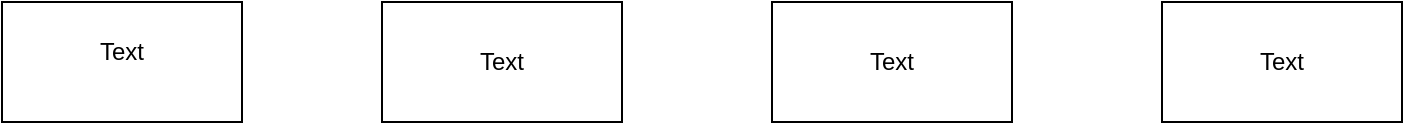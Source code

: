 <mxfile version="24.4.6" type="github">
  <diagram name="Page-1" id="4yDAOpJOvNTM4EUQDiRd">
    <mxGraphModel dx="1050" dy="557" grid="1" gridSize="10" guides="1" tooltips="1" connect="1" arrows="1" fold="1" page="1" pageScale="1" pageWidth="850" pageHeight="1100" math="0" shadow="0">
      <root>
        <object label="" id="0">
          <mxCell />
        </object>
        <mxCell id="1" parent="0" />
        <mxCell id="OuBtqBbemlQRufexGhTb-1" value="" style="rounded=0;whiteSpace=wrap;html=1;" vertex="1" parent="1">
          <mxGeometry x="425" y="220" width="120" height="60" as="geometry" />
        </mxCell>
        <mxCell id="OuBtqBbemlQRufexGhTb-2" value="" style="rounded=0;whiteSpace=wrap;html=1;" vertex="1" parent="1">
          <mxGeometry x="230" y="220" width="120" height="60" as="geometry" />
        </mxCell>
        <object label="" User="" id="OuBtqBbemlQRufexGhTb-3">
          <mxCell style="rounded=0;whiteSpace=wrap;html=1;" vertex="1" parent="1">
            <mxGeometry x="40" y="220" width="120" height="60" as="geometry" />
          </mxCell>
        </object>
        <mxCell id="OuBtqBbemlQRufexGhTb-4" value="" style="rounded=0;whiteSpace=wrap;html=1;" vertex="1" parent="1">
          <mxGeometry x="620" y="220" width="120" height="60" as="geometry" />
        </mxCell>
        <object label="Text" User="- UserID (PK)&#xa;- Username&#xa;- Email&#xa;- Password&#xa;- DateJoined" id="OuBtqBbemlQRufexGhTb-6">
          <mxCell style="text;strokeColor=none;align=center;fillColor=none;html=1;verticalAlign=middle;whiteSpace=wrap;rounded=0;" vertex="1" parent="1">
            <mxGeometry x="70" y="230" width="60" height="30" as="geometry" />
          </mxCell>
        </object>
        <object label="Text" BlogPost="PostID (PK)&#xa;- Title&#xa;- Content&#xa;- DateCreated&#xa;- AuthorID (FK)" id="OuBtqBbemlQRufexGhTb-7">
          <mxCell style="text;strokeColor=none;align=center;fillColor=none;html=1;verticalAlign=middle;whiteSpace=wrap;rounded=0;" vertex="1" parent="1">
            <mxGeometry x="260" y="235" width="60" height="30" as="geometry" />
          </mxCell>
        </object>
        <object label="Text" Comment="CommentID (PK)&#xa;- Content&#xa;- DateCreated&#xa;- PostID (FK)&#xa;- UserID (FK)" id="OuBtqBbemlQRufexGhTb-8">
          <mxCell style="text;strokeColor=none;align=center;fillColor=none;html=1;verticalAlign=middle;whiteSpace=wrap;rounded=0;" vertex="1" parent="1">
            <mxGeometry x="455" y="235" width="60" height="30" as="geometry" />
          </mxCell>
        </object>
        <object label="Text" Like="LikeID (PK)&#xa;- PostID (FK)&#xa;- UserID (FK)" id="OuBtqBbemlQRufexGhTb-9">
          <mxCell style="text;strokeColor=none;align=center;fillColor=none;html=1;verticalAlign=middle;whiteSpace=wrap;rounded=0;" vertex="1" parent="1">
            <mxGeometry x="650" y="235" width="60" height="30" as="geometry" />
          </mxCell>
        </object>
      </root>
    </mxGraphModel>
  </diagram>
</mxfile>
